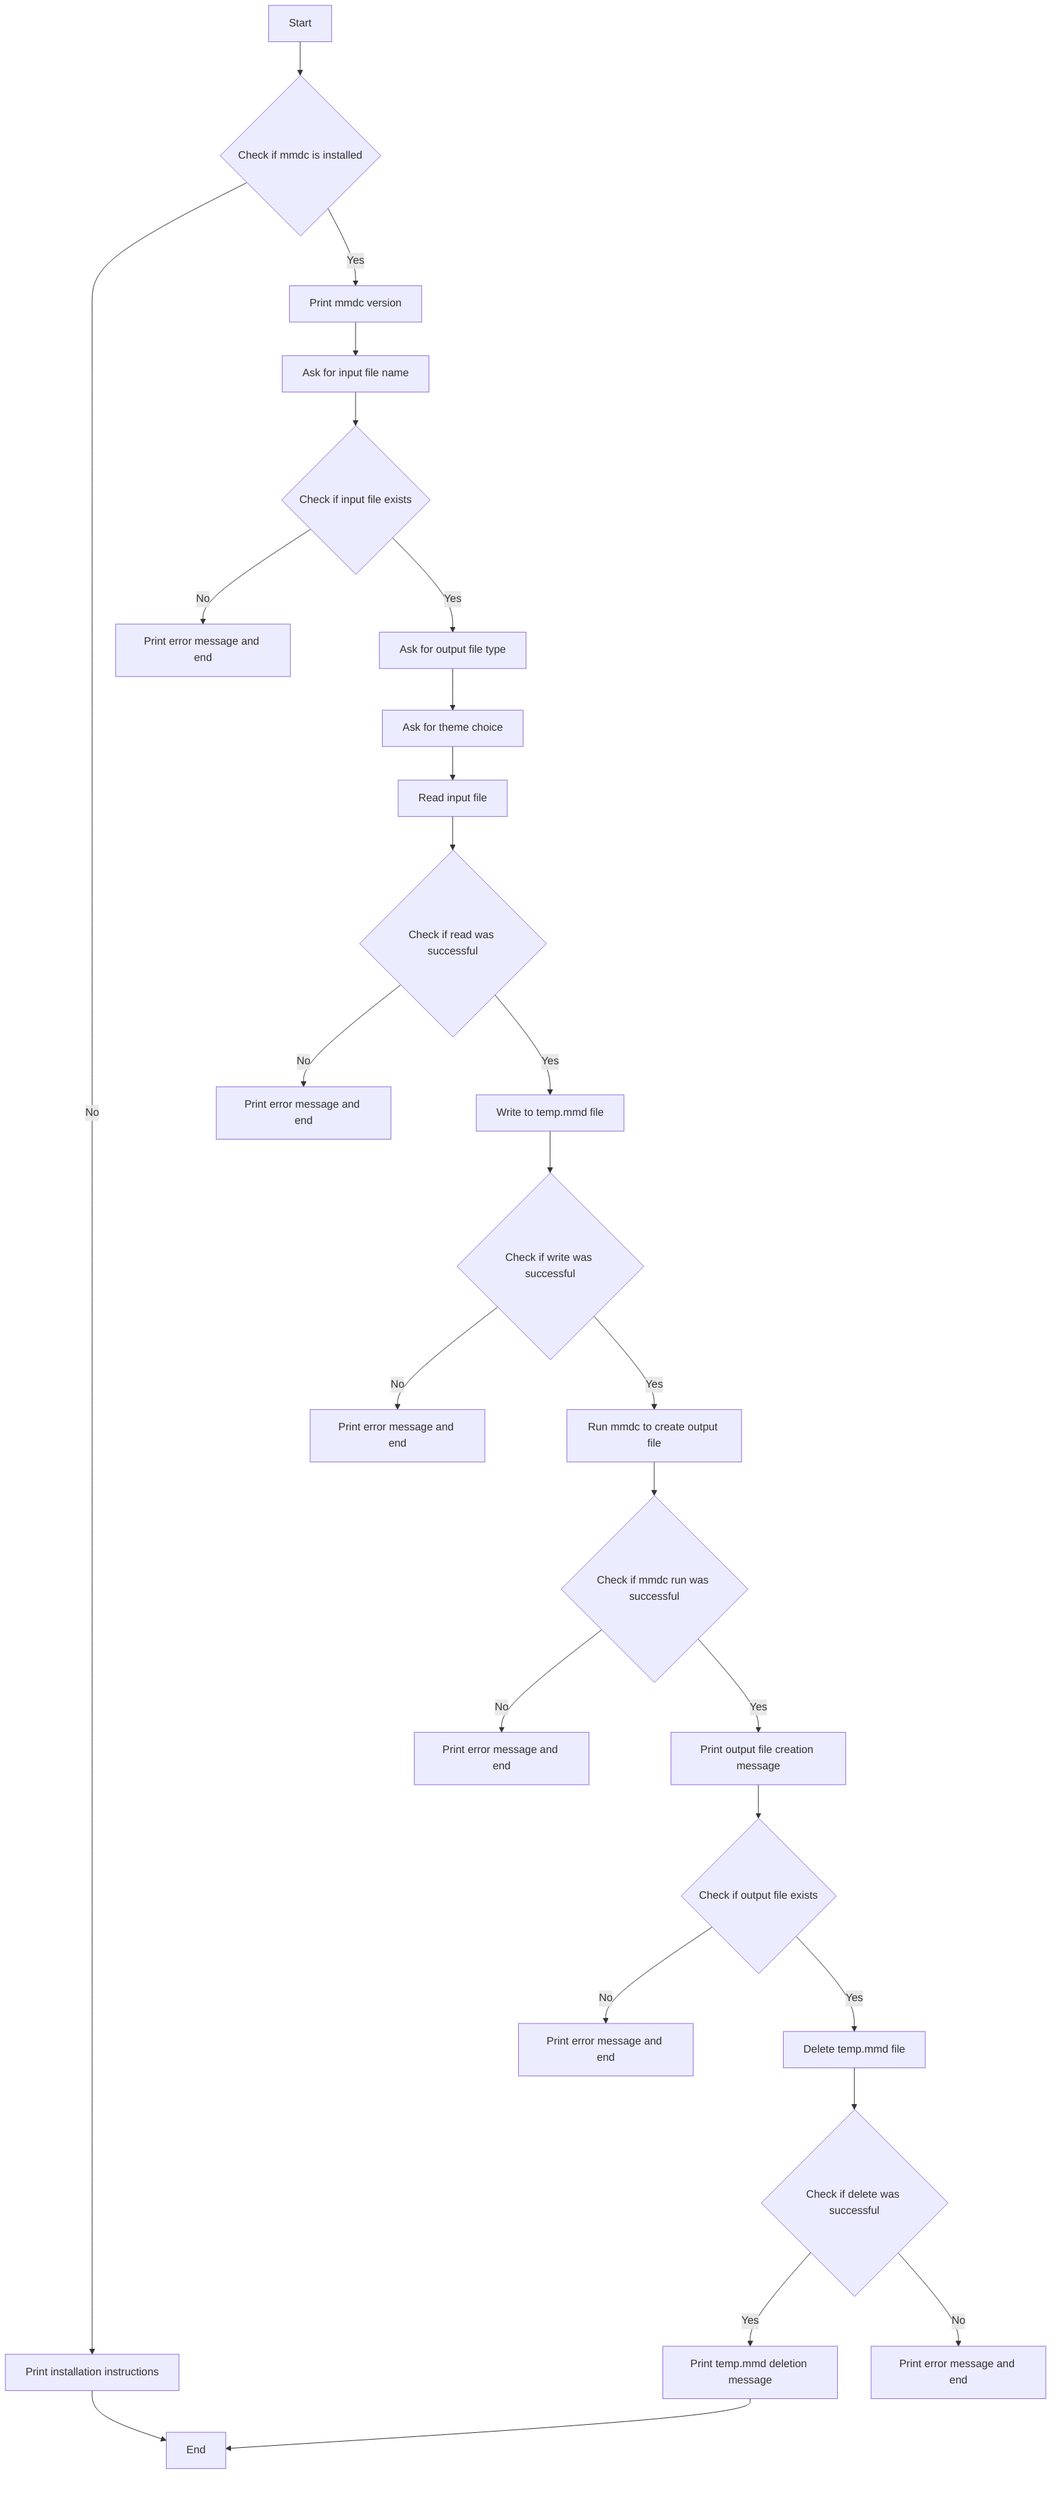 graph TD
    A[Start] --> B{Check if mmdc is installed}
    B -->|Yes| C[Print mmdc version]
    B -->|No| D[Print installation instructions]
    C --> E[Ask for input file name]
    D --> Z[End]
    E --> F{Check if input file exists}
    F -->|Yes| G[Ask for output file type]
    F -->|No| Y[Print error message and end]
    G --> H[Ask for theme choice]
    H --> I[Read input file]
    I --> J{Check if read was successful}
    J -->|Yes| K[Write to temp.mmd file]
    J -->|No| X[Print error message and end]
    K --> L{Check if write was successful}
    L -->|Yes| M[Run mmdc to create output file]
    L -->|No| W[Print error message and end]
    M --> N{Check if mmdc run was successful}
    N -->|Yes| O[Print output file creation message]
    N -->|No| V[Print error message and end]
    O --> P{Check if output file exists}
    P -->|Yes| Q[Delete temp.mmd file]
    P -->|No| U[Print error message and end]
    Q --> R{Check if delete was successful}
    R -->|Yes| S[Print temp.mmd deletion message]
    R -->|No| T[Print error message and end]
    S --> Z[End]